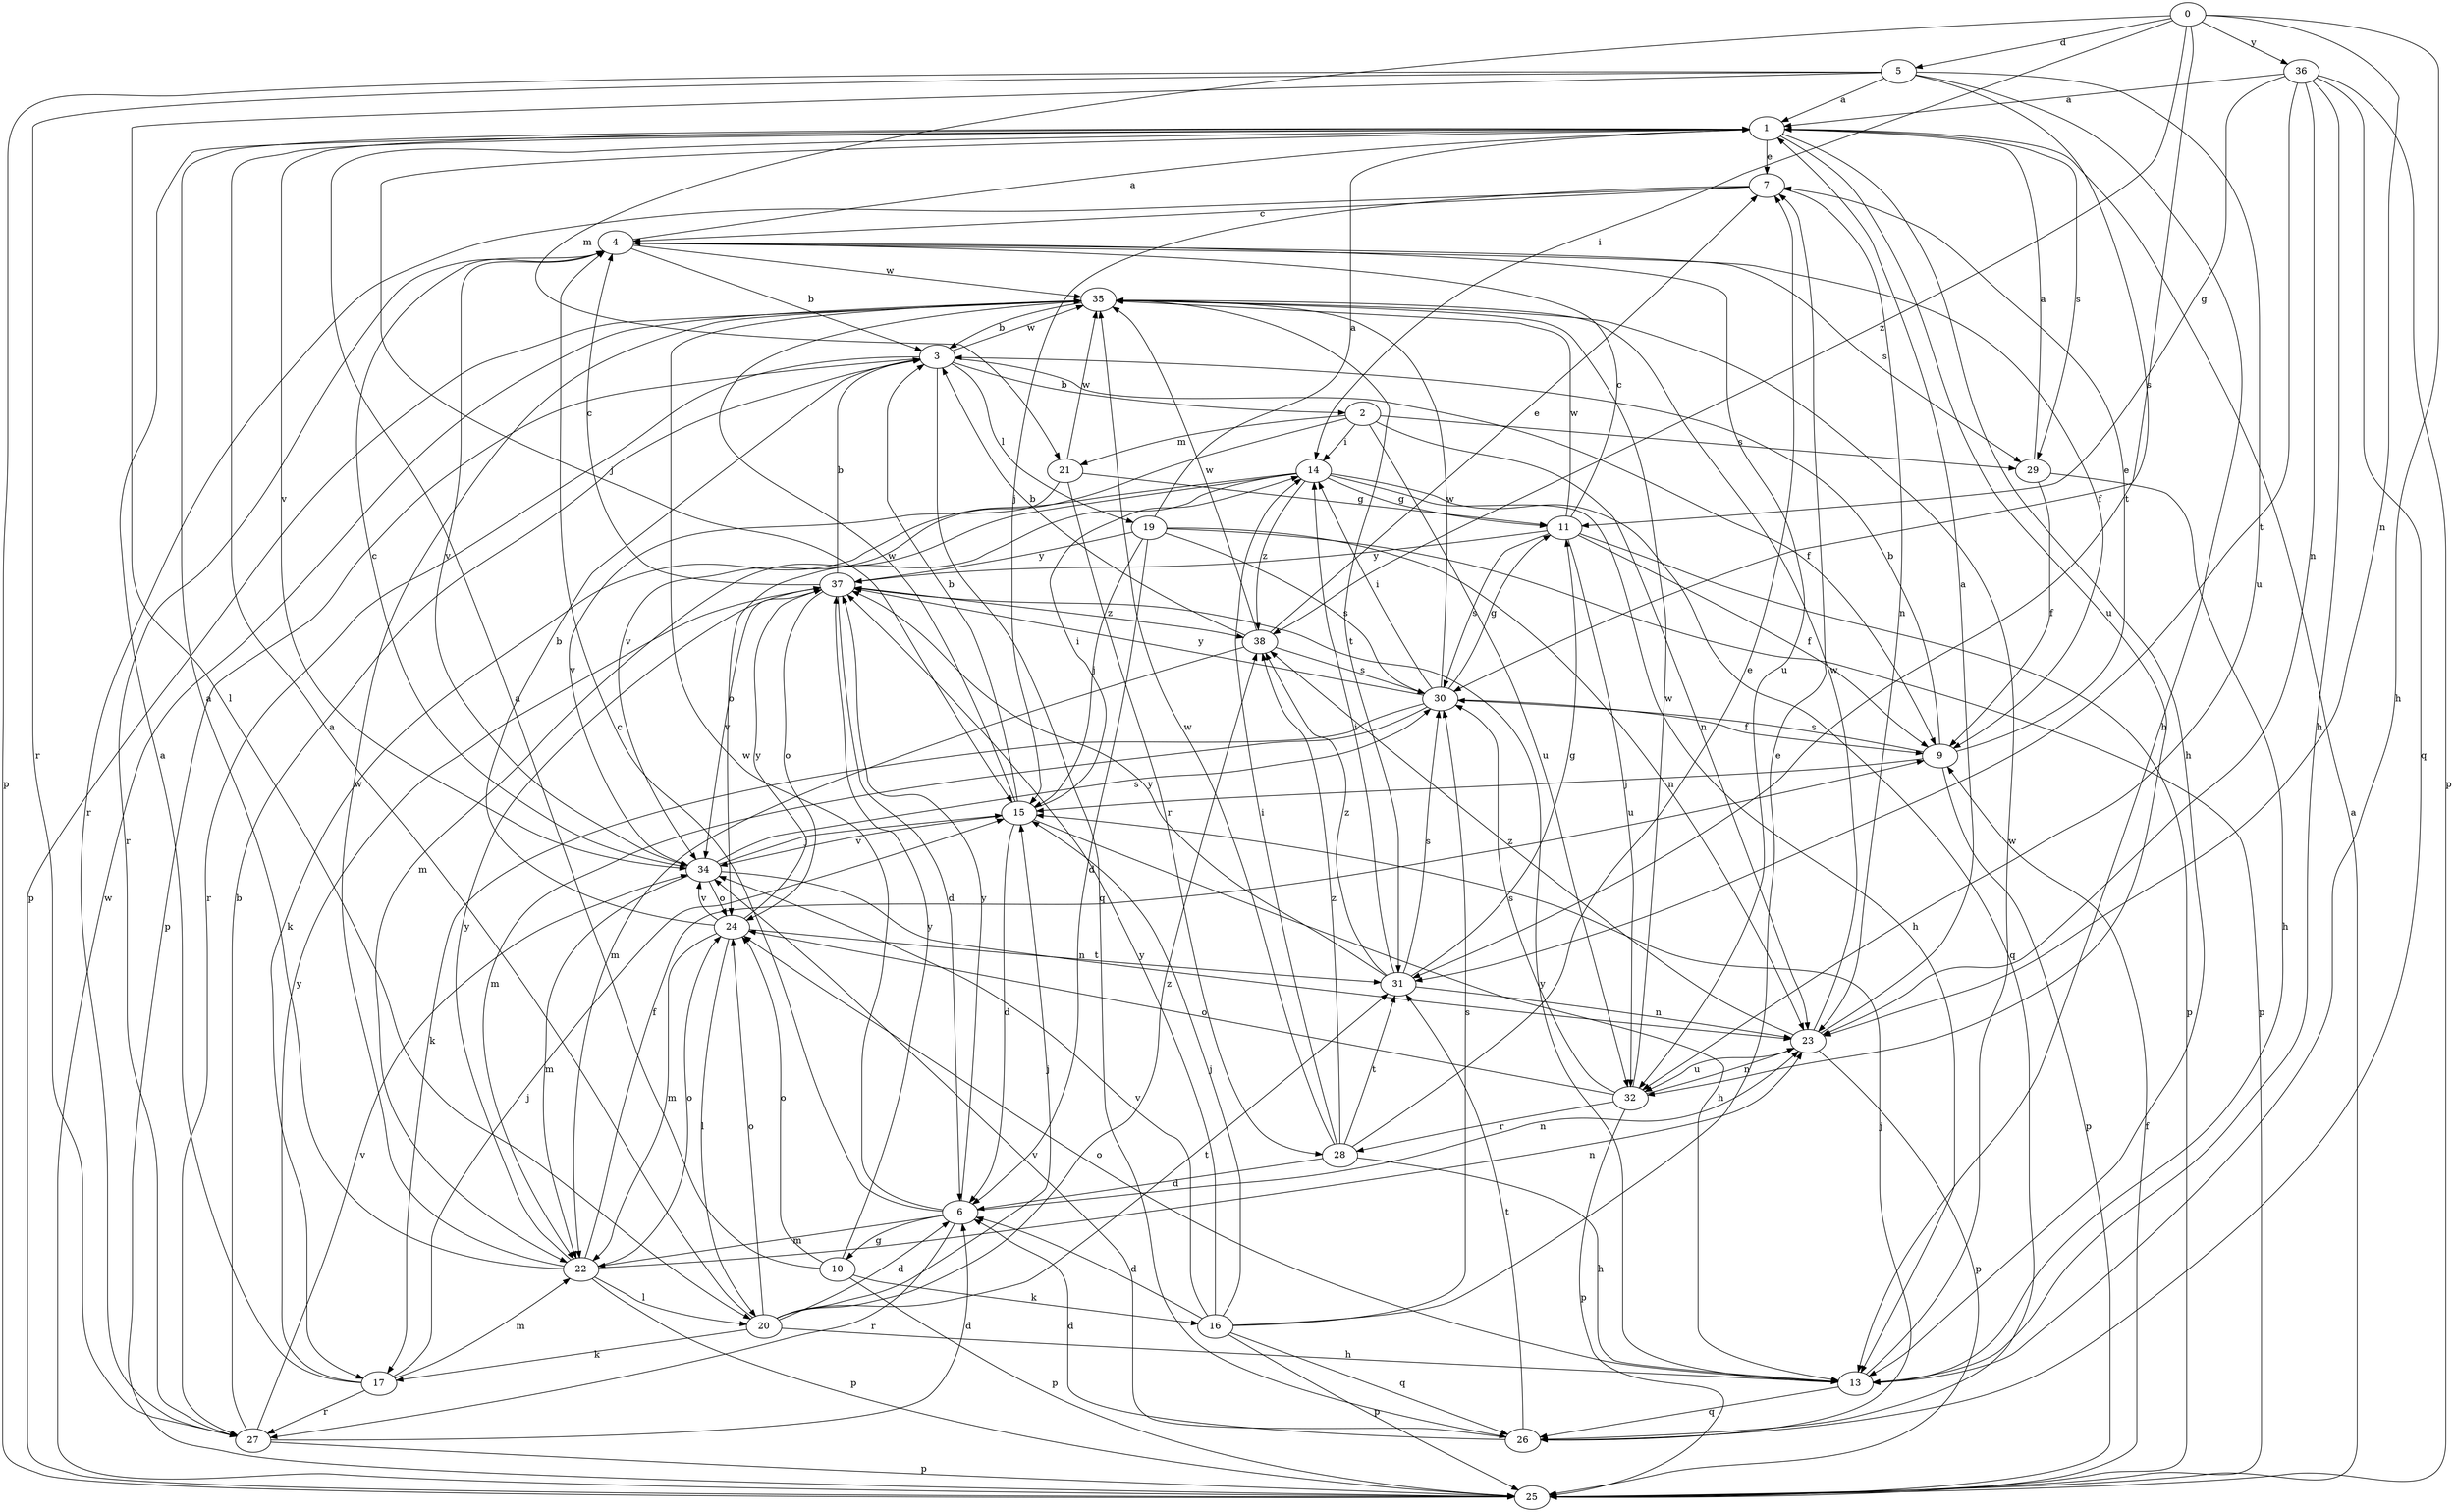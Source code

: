 strict digraph  {
0;
1;
2;
3;
4;
5;
6;
7;
9;
10;
11;
13;
14;
15;
16;
17;
19;
20;
21;
22;
23;
24;
25;
26;
27;
28;
29;
30;
31;
32;
34;
35;
36;
37;
38;
0 -> 5  [label=d];
0 -> 13  [label=h];
0 -> 14  [label=i];
0 -> 21  [label=m];
0 -> 23  [label=n];
0 -> 31  [label=t];
0 -> 36  [label=y];
0 -> 38  [label=z];
1 -> 7  [label=e];
1 -> 13  [label=h];
1 -> 15  [label=j];
1 -> 29  [label=s];
1 -> 32  [label=u];
1 -> 34  [label=v];
2 -> 14  [label=i];
2 -> 21  [label=m];
2 -> 23  [label=n];
2 -> 29  [label=s];
2 -> 32  [label=u];
2 -> 34  [label=v];
3 -> 2  [label=b];
3 -> 9  [label=f];
3 -> 19  [label=l];
3 -> 25  [label=p];
3 -> 26  [label=q];
3 -> 27  [label=r];
3 -> 35  [label=w];
4 -> 1  [label=a];
4 -> 3  [label=b];
4 -> 9  [label=f];
4 -> 27  [label=r];
4 -> 29  [label=s];
4 -> 32  [label=u];
4 -> 34  [label=v];
4 -> 35  [label=w];
5 -> 1  [label=a];
5 -> 13  [label=h];
5 -> 20  [label=l];
5 -> 25  [label=p];
5 -> 27  [label=r];
5 -> 30  [label=s];
5 -> 32  [label=u];
6 -> 4  [label=c];
6 -> 10  [label=g];
6 -> 22  [label=m];
6 -> 23  [label=n];
6 -> 27  [label=r];
6 -> 35  [label=w];
6 -> 37  [label=y];
7 -> 4  [label=c];
7 -> 15  [label=j];
7 -> 23  [label=n];
7 -> 27  [label=r];
9 -> 3  [label=b];
9 -> 7  [label=e];
9 -> 15  [label=j];
9 -> 25  [label=p];
9 -> 30  [label=s];
10 -> 1  [label=a];
10 -> 16  [label=k];
10 -> 24  [label=o];
10 -> 25  [label=p];
10 -> 37  [label=y];
11 -> 4  [label=c];
11 -> 9  [label=f];
11 -> 25  [label=p];
11 -> 30  [label=s];
11 -> 32  [label=u];
11 -> 35  [label=w];
11 -> 37  [label=y];
13 -> 24  [label=o];
13 -> 26  [label=q];
13 -> 35  [label=w];
13 -> 37  [label=y];
14 -> 11  [label=g];
14 -> 13  [label=h];
14 -> 17  [label=k];
14 -> 22  [label=m];
14 -> 24  [label=o];
14 -> 26  [label=q];
14 -> 38  [label=z];
15 -> 3  [label=b];
15 -> 6  [label=d];
15 -> 13  [label=h];
15 -> 14  [label=i];
15 -> 34  [label=v];
15 -> 35  [label=w];
16 -> 6  [label=d];
16 -> 7  [label=e];
16 -> 15  [label=j];
16 -> 25  [label=p];
16 -> 26  [label=q];
16 -> 30  [label=s];
16 -> 34  [label=v];
16 -> 37  [label=y];
17 -> 1  [label=a];
17 -> 15  [label=j];
17 -> 22  [label=m];
17 -> 27  [label=r];
17 -> 37  [label=y];
19 -> 1  [label=a];
19 -> 6  [label=d];
19 -> 15  [label=j];
19 -> 23  [label=n];
19 -> 25  [label=p];
19 -> 30  [label=s];
19 -> 37  [label=y];
20 -> 1  [label=a];
20 -> 6  [label=d];
20 -> 13  [label=h];
20 -> 15  [label=j];
20 -> 17  [label=k];
20 -> 24  [label=o];
20 -> 31  [label=t];
20 -> 38  [label=z];
21 -> 11  [label=g];
21 -> 28  [label=r];
21 -> 34  [label=v];
21 -> 35  [label=w];
22 -> 1  [label=a];
22 -> 9  [label=f];
22 -> 20  [label=l];
22 -> 23  [label=n];
22 -> 24  [label=o];
22 -> 25  [label=p];
22 -> 35  [label=w];
22 -> 37  [label=y];
23 -> 1  [label=a];
23 -> 25  [label=p];
23 -> 32  [label=u];
23 -> 35  [label=w];
23 -> 38  [label=z];
24 -> 3  [label=b];
24 -> 20  [label=l];
24 -> 22  [label=m];
24 -> 31  [label=t];
24 -> 34  [label=v];
24 -> 37  [label=y];
25 -> 1  [label=a];
25 -> 9  [label=f];
25 -> 35  [label=w];
26 -> 6  [label=d];
26 -> 15  [label=j];
26 -> 31  [label=t];
26 -> 34  [label=v];
27 -> 3  [label=b];
27 -> 6  [label=d];
27 -> 25  [label=p];
27 -> 34  [label=v];
28 -> 6  [label=d];
28 -> 7  [label=e];
28 -> 13  [label=h];
28 -> 14  [label=i];
28 -> 31  [label=t];
28 -> 35  [label=w];
28 -> 38  [label=z];
29 -> 1  [label=a];
29 -> 9  [label=f];
29 -> 13  [label=h];
30 -> 9  [label=f];
30 -> 11  [label=g];
30 -> 14  [label=i];
30 -> 17  [label=k];
30 -> 22  [label=m];
30 -> 35  [label=w];
30 -> 37  [label=y];
31 -> 11  [label=g];
31 -> 14  [label=i];
31 -> 23  [label=n];
31 -> 30  [label=s];
31 -> 37  [label=y];
31 -> 38  [label=z];
32 -> 23  [label=n];
32 -> 24  [label=o];
32 -> 25  [label=p];
32 -> 28  [label=r];
32 -> 30  [label=s];
32 -> 35  [label=w];
34 -> 4  [label=c];
34 -> 15  [label=j];
34 -> 22  [label=m];
34 -> 23  [label=n];
34 -> 24  [label=o];
34 -> 30  [label=s];
35 -> 3  [label=b];
35 -> 25  [label=p];
35 -> 31  [label=t];
36 -> 1  [label=a];
36 -> 11  [label=g];
36 -> 13  [label=h];
36 -> 23  [label=n];
36 -> 25  [label=p];
36 -> 26  [label=q];
36 -> 31  [label=t];
37 -> 3  [label=b];
37 -> 4  [label=c];
37 -> 6  [label=d];
37 -> 24  [label=o];
37 -> 34  [label=v];
37 -> 38  [label=z];
38 -> 3  [label=b];
38 -> 7  [label=e];
38 -> 22  [label=m];
38 -> 30  [label=s];
38 -> 35  [label=w];
}
